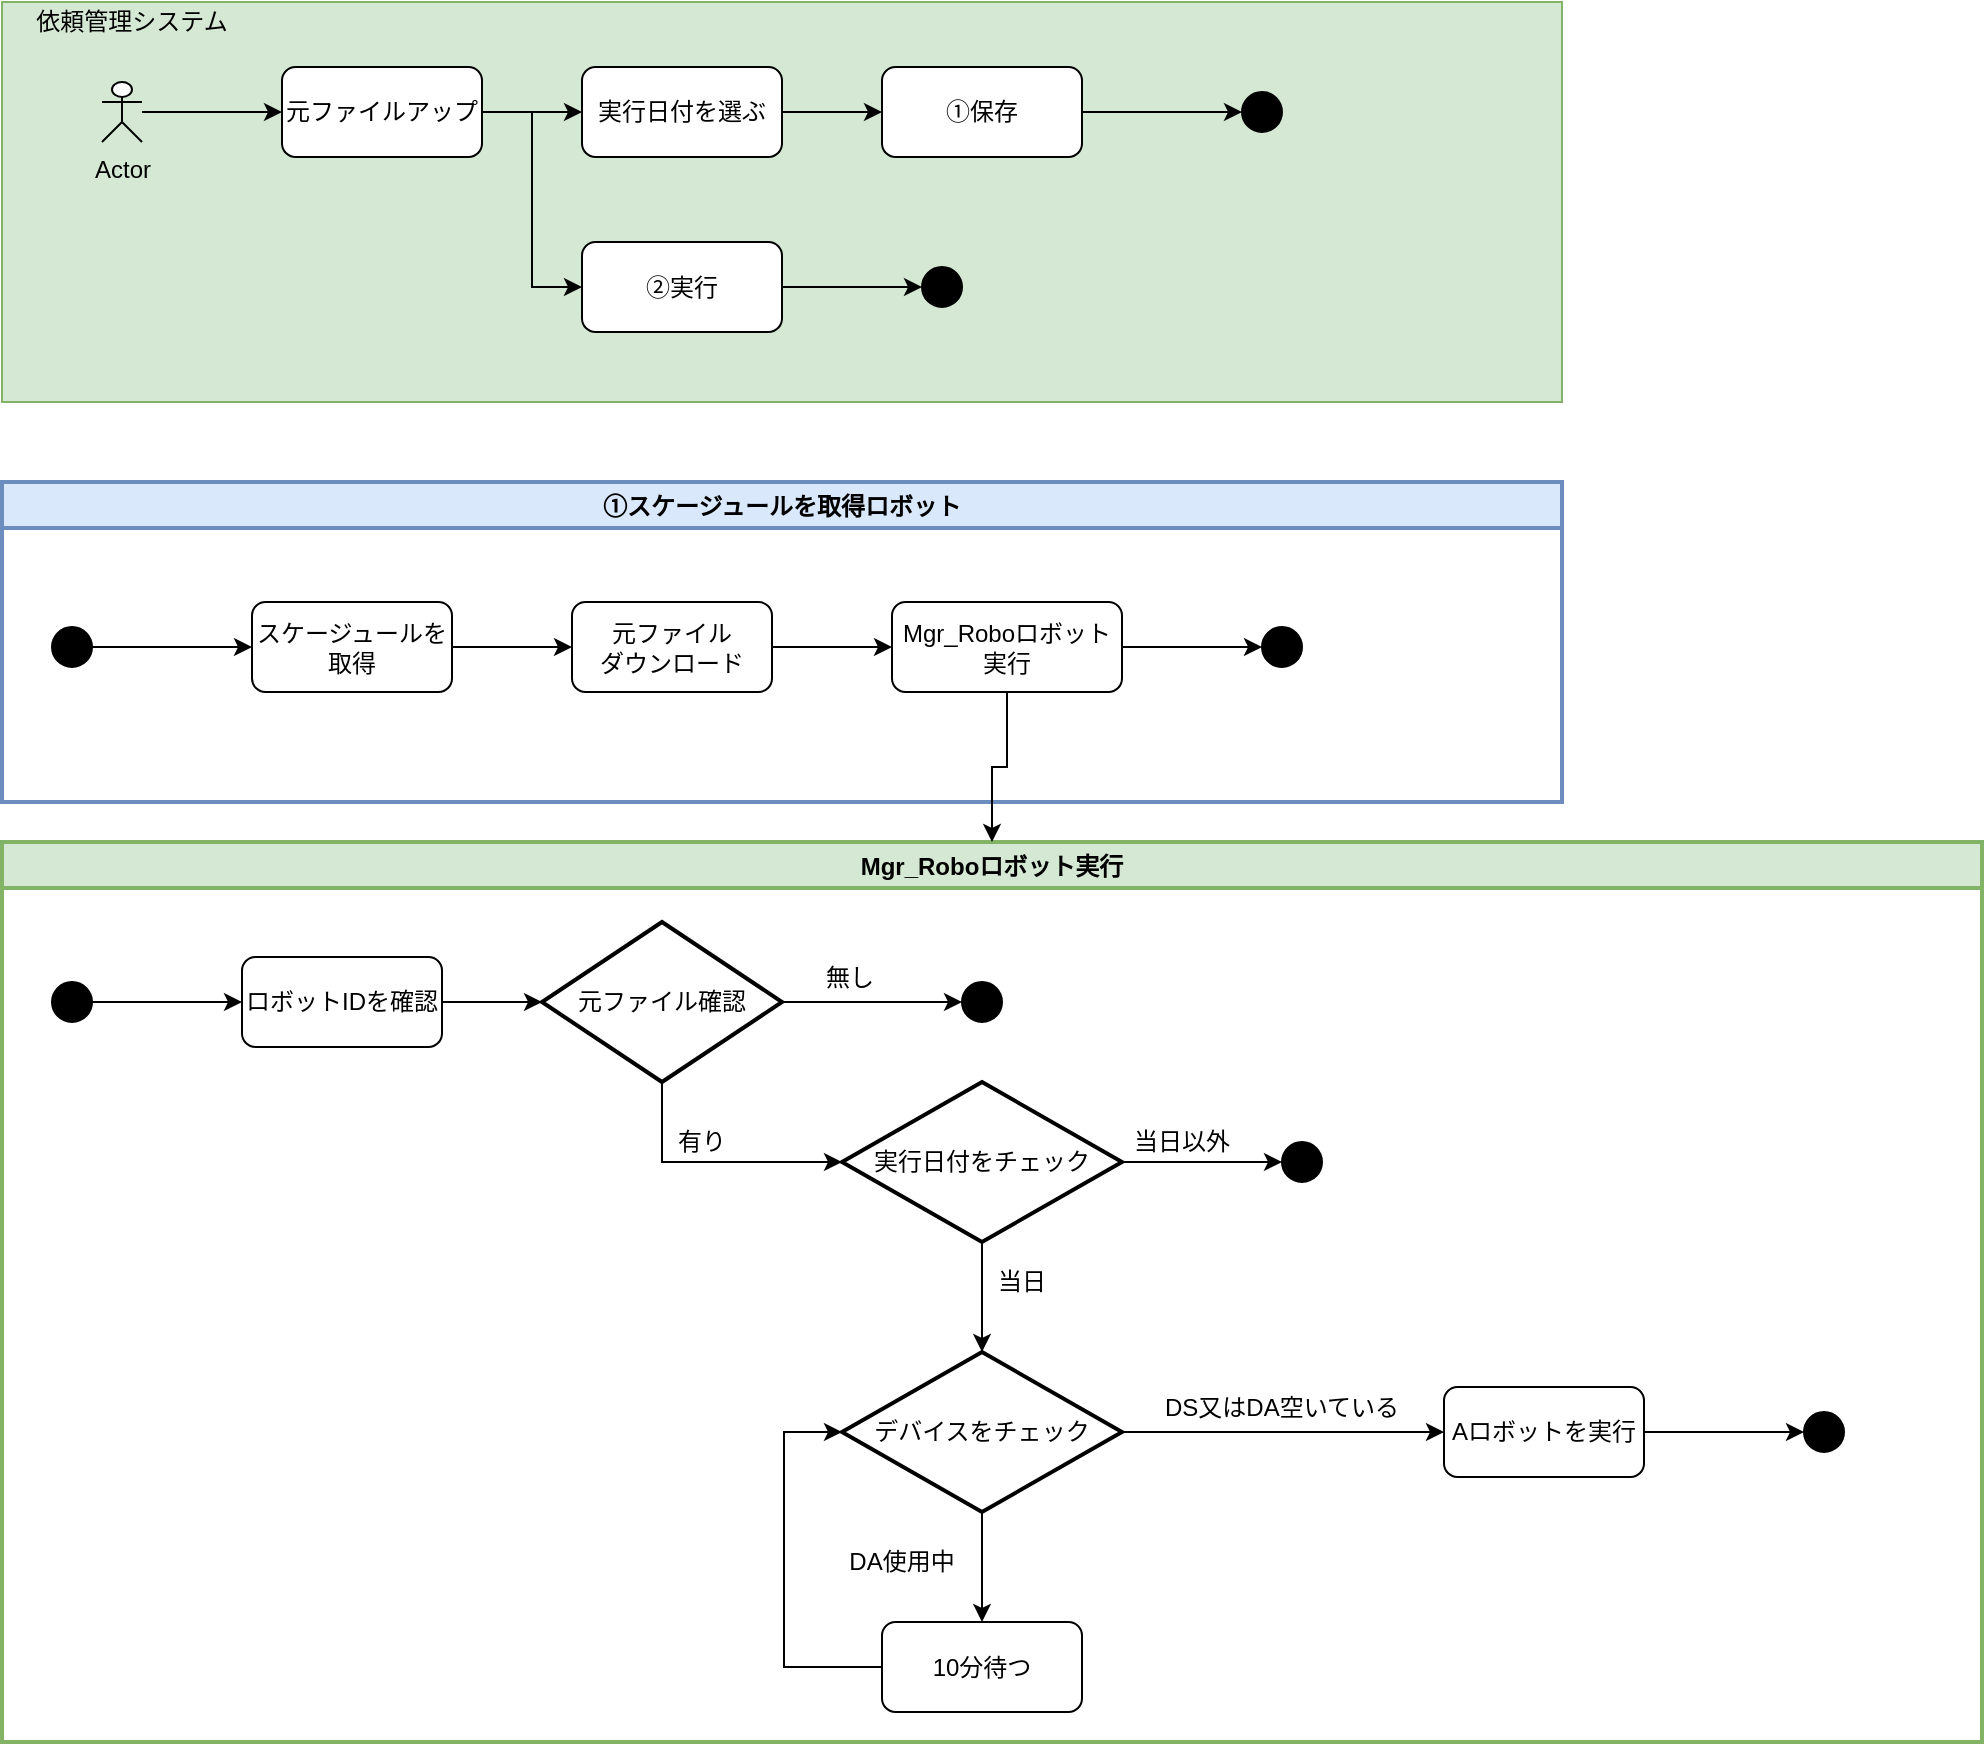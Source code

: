 <mxfile version="14.7.10" type="github">
  <diagram id="28HQwo6OCVCI5V9FNQji" name="Page-1">
    <mxGraphModel dx="1038" dy="617" grid="1" gridSize="10" guides="1" tooltips="1" connect="1" arrows="1" fold="1" page="1" pageScale="1" pageWidth="827" pageHeight="1169" math="0" shadow="0">
      <root>
        <mxCell id="0" />
        <mxCell id="1" parent="0" />
        <mxCell id="8I93Kz_Mq9PfsjWz6-mo-1" value="" style="rounded=0;whiteSpace=wrap;html=1;fillColor=#d5e8d4;strokeColor=#82b366;" vertex="1" parent="1">
          <mxGeometry x="10" y="20" width="780" height="200" as="geometry" />
        </mxCell>
        <mxCell id="8I93Kz_Mq9PfsjWz6-mo-2" value="依頼管理システム" style="text;html=1;strokeColor=none;fillColor=none;align=center;verticalAlign=middle;whiteSpace=wrap;rounded=0;strokeWidth=2;" vertex="1" parent="1">
          <mxGeometry x="20" y="20" width="110" height="20" as="geometry" />
        </mxCell>
        <mxCell id="8I93Kz_Mq9PfsjWz6-mo-7" style="edgeStyle=orthogonalEdgeStyle;rounded=0;orthogonalLoop=1;jettySize=auto;html=1;" edge="1" parent="1" source="8I93Kz_Mq9PfsjWz6-mo-3" target="8I93Kz_Mq9PfsjWz6-mo-4">
          <mxGeometry relative="1" as="geometry" />
        </mxCell>
        <mxCell id="8I93Kz_Mq9PfsjWz6-mo-3" value="Actor" style="shape=umlActor;verticalLabelPosition=bottom;verticalAlign=top;html=1;outlineConnect=0;" vertex="1" parent="1">
          <mxGeometry x="60" y="60" width="20" height="30" as="geometry" />
        </mxCell>
        <mxCell id="8I93Kz_Mq9PfsjWz6-mo-8" style="edgeStyle=orthogonalEdgeStyle;rounded=0;orthogonalLoop=1;jettySize=auto;html=1;" edge="1" parent="1" source="8I93Kz_Mq9PfsjWz6-mo-4" target="8I93Kz_Mq9PfsjWz6-mo-5">
          <mxGeometry relative="1" as="geometry" />
        </mxCell>
        <mxCell id="8I93Kz_Mq9PfsjWz6-mo-15" style="edgeStyle=orthogonalEdgeStyle;rounded=0;orthogonalLoop=1;jettySize=auto;html=1;entryX=0;entryY=0.5;entryDx=0;entryDy=0;" edge="1" parent="1" source="8I93Kz_Mq9PfsjWz6-mo-4" target="8I93Kz_Mq9PfsjWz6-mo-13">
          <mxGeometry relative="1" as="geometry" />
        </mxCell>
        <mxCell id="8I93Kz_Mq9PfsjWz6-mo-4" value="元ファイルアップ" style="rounded=1;whiteSpace=wrap;html=1;" vertex="1" parent="1">
          <mxGeometry x="150" y="52.5" width="100" height="45" as="geometry" />
        </mxCell>
        <mxCell id="8I93Kz_Mq9PfsjWz6-mo-9" style="edgeStyle=orthogonalEdgeStyle;rounded=0;orthogonalLoop=1;jettySize=auto;html=1;" edge="1" parent="1" source="8I93Kz_Mq9PfsjWz6-mo-5" target="8I93Kz_Mq9PfsjWz6-mo-6">
          <mxGeometry relative="1" as="geometry" />
        </mxCell>
        <mxCell id="8I93Kz_Mq9PfsjWz6-mo-5" value="実行日付を選ぶ" style="rounded=1;whiteSpace=wrap;html=1;" vertex="1" parent="1">
          <mxGeometry x="300" y="52.5" width="100" height="45" as="geometry" />
        </mxCell>
        <mxCell id="8I93Kz_Mq9PfsjWz6-mo-12" style="edgeStyle=orthogonalEdgeStyle;rounded=0;orthogonalLoop=1;jettySize=auto;html=1;entryX=0;entryY=0.5;entryDx=0;entryDy=0;" edge="1" parent="1" source="8I93Kz_Mq9PfsjWz6-mo-6" target="8I93Kz_Mq9PfsjWz6-mo-11">
          <mxGeometry relative="1" as="geometry" />
        </mxCell>
        <mxCell id="8I93Kz_Mq9PfsjWz6-mo-6" value="①保存" style="rounded=1;whiteSpace=wrap;html=1;" vertex="1" parent="1">
          <mxGeometry x="450" y="52.5" width="100" height="45" as="geometry" />
        </mxCell>
        <mxCell id="8I93Kz_Mq9PfsjWz6-mo-11" value="" style="ellipse;whiteSpace=wrap;html=1;aspect=fixed;fillColor=#000000;" vertex="1" parent="1">
          <mxGeometry x="630" y="65" width="20" height="20" as="geometry" />
        </mxCell>
        <mxCell id="8I93Kz_Mq9PfsjWz6-mo-16" style="edgeStyle=orthogonalEdgeStyle;rounded=0;orthogonalLoop=1;jettySize=auto;html=1;entryX=0;entryY=0.5;entryDx=0;entryDy=0;" edge="1" parent="1" source="8I93Kz_Mq9PfsjWz6-mo-13" target="8I93Kz_Mq9PfsjWz6-mo-14">
          <mxGeometry relative="1" as="geometry" />
        </mxCell>
        <mxCell id="8I93Kz_Mq9PfsjWz6-mo-13" value="②実行" style="rounded=1;whiteSpace=wrap;html=1;" vertex="1" parent="1">
          <mxGeometry x="300" y="140" width="100" height="45" as="geometry" />
        </mxCell>
        <mxCell id="8I93Kz_Mq9PfsjWz6-mo-14" value="" style="ellipse;whiteSpace=wrap;html=1;aspect=fixed;fillColor=#000000;" vertex="1" parent="1">
          <mxGeometry x="470" y="152.5" width="20" height="20" as="geometry" />
        </mxCell>
        <mxCell id="8I93Kz_Mq9PfsjWz6-mo-22" style="edgeStyle=orthogonalEdgeStyle;rounded=0;orthogonalLoop=1;jettySize=auto;html=1;entryX=0;entryY=0.5;entryDx=0;entryDy=0;" edge="1" parent="1" target="8I93Kz_Mq9PfsjWz6-mo-21">
          <mxGeometry relative="1" as="geometry">
            <mxPoint x="60" y="312.5" as="sourcePoint" />
          </mxGeometry>
        </mxCell>
        <mxCell id="8I93Kz_Mq9PfsjWz6-mo-27" style="edgeStyle=orthogonalEdgeStyle;rounded=0;orthogonalLoop=1;jettySize=auto;html=1;" edge="1" parent="1" target="8I93Kz_Mq9PfsjWz6-mo-23">
          <mxGeometry relative="1" as="geometry">
            <mxPoint x="240" y="312.5" as="sourcePoint" />
          </mxGeometry>
        </mxCell>
        <mxCell id="8I93Kz_Mq9PfsjWz6-mo-28" style="edgeStyle=orthogonalEdgeStyle;rounded=0;orthogonalLoop=1;jettySize=auto;html=1;" edge="1" parent="1" target="8I93Kz_Mq9PfsjWz6-mo-25">
          <mxGeometry relative="1" as="geometry">
            <mxPoint x="400" y="312.5" as="sourcePoint" />
          </mxGeometry>
        </mxCell>
        <mxCell id="8I93Kz_Mq9PfsjWz6-mo-29" style="edgeStyle=orthogonalEdgeStyle;rounded=0;orthogonalLoop=1;jettySize=auto;html=1;" edge="1" parent="1" target="8I93Kz_Mq9PfsjWz6-mo-26">
          <mxGeometry relative="1" as="geometry">
            <mxPoint x="580" y="312.5" as="sourcePoint" />
          </mxGeometry>
        </mxCell>
        <mxCell id="8I93Kz_Mq9PfsjWz6-mo-30" value="①スケージュールを取得ロボット" style="swimlane;strokeColor=#6c8ebf;strokeWidth=2;fillColor=#dae8fc;" vertex="1" parent="1">
          <mxGeometry x="10" y="260" width="780" height="160" as="geometry" />
        </mxCell>
        <mxCell id="8I93Kz_Mq9PfsjWz6-mo-42" style="edgeStyle=orthogonalEdgeStyle;rounded=0;orthogonalLoop=1;jettySize=auto;html=1;entryX=0;entryY=0.5;entryDx=0;entryDy=0;" edge="1" parent="8I93Kz_Mq9PfsjWz6-mo-30" source="8I93Kz_Mq9PfsjWz6-mo-36" target="8I93Kz_Mq9PfsjWz6-mo-37">
          <mxGeometry relative="1" as="geometry" />
        </mxCell>
        <mxCell id="8I93Kz_Mq9PfsjWz6-mo-36" value="" style="ellipse;whiteSpace=wrap;html=1;aspect=fixed;fillColor=#000000;" vertex="1" parent="8I93Kz_Mq9PfsjWz6-mo-30">
          <mxGeometry x="25" y="72.5" width="20" height="20" as="geometry" />
        </mxCell>
        <mxCell id="8I93Kz_Mq9PfsjWz6-mo-43" style="edgeStyle=orthogonalEdgeStyle;rounded=0;orthogonalLoop=1;jettySize=auto;html=1;" edge="1" parent="8I93Kz_Mq9PfsjWz6-mo-30" source="8I93Kz_Mq9PfsjWz6-mo-37" target="8I93Kz_Mq9PfsjWz6-mo-38">
          <mxGeometry relative="1" as="geometry" />
        </mxCell>
        <mxCell id="8I93Kz_Mq9PfsjWz6-mo-37" value="スケージュールを取得" style="rounded=1;whiteSpace=wrap;html=1;" vertex="1" parent="8I93Kz_Mq9PfsjWz6-mo-30">
          <mxGeometry x="125" y="60" width="100" height="45" as="geometry" />
        </mxCell>
        <mxCell id="8I93Kz_Mq9PfsjWz6-mo-44" style="edgeStyle=orthogonalEdgeStyle;rounded=0;orthogonalLoop=1;jettySize=auto;html=1;entryX=0;entryY=0.5;entryDx=0;entryDy=0;" edge="1" parent="8I93Kz_Mq9PfsjWz6-mo-30" source="8I93Kz_Mq9PfsjWz6-mo-38" target="8I93Kz_Mq9PfsjWz6-mo-39">
          <mxGeometry relative="1" as="geometry" />
        </mxCell>
        <mxCell id="8I93Kz_Mq9PfsjWz6-mo-38" value="元ファイル&lt;br&gt;ダウンロード" style="rounded=1;whiteSpace=wrap;html=1;" vertex="1" parent="8I93Kz_Mq9PfsjWz6-mo-30">
          <mxGeometry x="285" y="60" width="100" height="45" as="geometry" />
        </mxCell>
        <mxCell id="8I93Kz_Mq9PfsjWz6-mo-39" value="Mgr_Roboロボット実行" style="rounded=1;whiteSpace=wrap;html=1;" vertex="1" parent="8I93Kz_Mq9PfsjWz6-mo-30">
          <mxGeometry x="445" y="60" width="115" height="45" as="geometry" />
        </mxCell>
        <mxCell id="8I93Kz_Mq9PfsjWz6-mo-40" value="" style="ellipse;whiteSpace=wrap;html=1;aspect=fixed;fillColor=#000000;" vertex="1" parent="8I93Kz_Mq9PfsjWz6-mo-30">
          <mxGeometry x="630" y="72.5" width="20" height="20" as="geometry" />
        </mxCell>
        <mxCell id="8I93Kz_Mq9PfsjWz6-mo-45" style="edgeStyle=orthogonalEdgeStyle;rounded=0;orthogonalLoop=1;jettySize=auto;html=1;" edge="1" parent="1" source="8I93Kz_Mq9PfsjWz6-mo-39">
          <mxGeometry relative="1" as="geometry">
            <mxPoint x="640" y="342.5" as="targetPoint" />
          </mxGeometry>
        </mxCell>
        <mxCell id="8I93Kz_Mq9PfsjWz6-mo-46" value="Mgr_Roboロボット実行" style="swimlane;strokeColor=#82b366;strokeWidth=2;fillColor=#d5e8d4;" vertex="1" parent="1">
          <mxGeometry x="10" y="440" width="990" height="450" as="geometry" />
        </mxCell>
        <mxCell id="8I93Kz_Mq9PfsjWz6-mo-55" style="edgeStyle=orthogonalEdgeStyle;rounded=0;orthogonalLoop=1;jettySize=auto;html=1;" edge="1" parent="8I93Kz_Mq9PfsjWz6-mo-46" source="8I93Kz_Mq9PfsjWz6-mo-47" target="8I93Kz_Mq9PfsjWz6-mo-48">
          <mxGeometry relative="1" as="geometry" />
        </mxCell>
        <mxCell id="8I93Kz_Mq9PfsjWz6-mo-47" value="" style="ellipse;whiteSpace=wrap;html=1;aspect=fixed;fillColor=#000000;" vertex="1" parent="8I93Kz_Mq9PfsjWz6-mo-46">
          <mxGeometry x="25" y="70" width="20" height="20" as="geometry" />
        </mxCell>
        <mxCell id="8I93Kz_Mq9PfsjWz6-mo-56" style="edgeStyle=orthogonalEdgeStyle;rounded=0;orthogonalLoop=1;jettySize=auto;html=1;entryX=0;entryY=0.5;entryDx=0;entryDy=0;" edge="1" parent="8I93Kz_Mq9PfsjWz6-mo-46" source="8I93Kz_Mq9PfsjWz6-mo-48" target="8I93Kz_Mq9PfsjWz6-mo-50">
          <mxGeometry relative="1" as="geometry" />
        </mxCell>
        <mxCell id="8I93Kz_Mq9PfsjWz6-mo-48" value="ロボットIDを確認" style="rounded=1;whiteSpace=wrap;html=1;" vertex="1" parent="8I93Kz_Mq9PfsjWz6-mo-46">
          <mxGeometry x="120" y="57.5" width="100" height="45" as="geometry" />
        </mxCell>
        <mxCell id="8I93Kz_Mq9PfsjWz6-mo-73" style="edgeStyle=orthogonalEdgeStyle;rounded=0;orthogonalLoop=1;jettySize=auto;html=1;entryX=0;entryY=0.5;entryDx=0;entryDy=0;" edge="1" parent="8I93Kz_Mq9PfsjWz6-mo-46" source="8I93Kz_Mq9PfsjWz6-mo-49" target="8I93Kz_Mq9PfsjWz6-mo-72">
          <mxGeometry relative="1" as="geometry" />
        </mxCell>
        <mxCell id="8I93Kz_Mq9PfsjWz6-mo-49" value="Aロボットを実行" style="rounded=1;whiteSpace=wrap;html=1;" vertex="1" parent="8I93Kz_Mq9PfsjWz6-mo-46">
          <mxGeometry x="721" y="272.5" width="100" height="45" as="geometry" />
        </mxCell>
        <mxCell id="8I93Kz_Mq9PfsjWz6-mo-58" style="edgeStyle=orthogonalEdgeStyle;rounded=0;orthogonalLoop=1;jettySize=auto;html=1;" edge="1" parent="8I93Kz_Mq9PfsjWz6-mo-46" source="8I93Kz_Mq9PfsjWz6-mo-50" target="8I93Kz_Mq9PfsjWz6-mo-54">
          <mxGeometry relative="1" as="geometry">
            <Array as="points">
              <mxPoint x="330" y="160" />
            </Array>
          </mxGeometry>
        </mxCell>
        <mxCell id="8I93Kz_Mq9PfsjWz6-mo-50" value="&lt;span&gt;元ファイル確認&lt;/span&gt;" style="rhombus;whiteSpace=wrap;html=1;strokeColor=#000000;strokeWidth=2;fillColor=#FFFFFF;" vertex="1" parent="8I93Kz_Mq9PfsjWz6-mo-46">
          <mxGeometry x="270" y="40" width="120" height="80" as="geometry" />
        </mxCell>
        <mxCell id="8I93Kz_Mq9PfsjWz6-mo-52" value="" style="ellipse;whiteSpace=wrap;html=1;aspect=fixed;fillColor=#000000;" vertex="1" parent="8I93Kz_Mq9PfsjWz6-mo-46">
          <mxGeometry x="480" y="70" width="20" height="20" as="geometry" />
        </mxCell>
        <mxCell id="8I93Kz_Mq9PfsjWz6-mo-68" style="edgeStyle=orthogonalEdgeStyle;rounded=0;orthogonalLoop=1;jettySize=auto;html=1;entryX=0;entryY=0.5;entryDx=0;entryDy=0;" edge="1" parent="8I93Kz_Mq9PfsjWz6-mo-46" source="8I93Kz_Mq9PfsjWz6-mo-51" target="8I93Kz_Mq9PfsjWz6-mo-64">
          <mxGeometry relative="1" as="geometry">
            <Array as="points">
              <mxPoint x="391" y="413" />
              <mxPoint x="391" y="295" />
            </Array>
          </mxGeometry>
        </mxCell>
        <mxCell id="8I93Kz_Mq9PfsjWz6-mo-51" value="10分待つ" style="rounded=1;whiteSpace=wrap;html=1;" vertex="1" parent="8I93Kz_Mq9PfsjWz6-mo-46">
          <mxGeometry x="440" y="390" width="100" height="45" as="geometry" />
        </mxCell>
        <mxCell id="8I93Kz_Mq9PfsjWz6-mo-62" style="edgeStyle=orthogonalEdgeStyle;rounded=0;orthogonalLoop=1;jettySize=auto;html=1;entryX=0;entryY=0.5;entryDx=0;entryDy=0;" edge="1" parent="8I93Kz_Mq9PfsjWz6-mo-46" source="8I93Kz_Mq9PfsjWz6-mo-54" target="8I93Kz_Mq9PfsjWz6-mo-61">
          <mxGeometry relative="1" as="geometry" />
        </mxCell>
        <mxCell id="8I93Kz_Mq9PfsjWz6-mo-65" style="edgeStyle=orthogonalEdgeStyle;rounded=0;orthogonalLoop=1;jettySize=auto;html=1;entryX=0.5;entryY=0;entryDx=0;entryDy=0;" edge="1" parent="8I93Kz_Mq9PfsjWz6-mo-46" source="8I93Kz_Mq9PfsjWz6-mo-54" target="8I93Kz_Mq9PfsjWz6-mo-64">
          <mxGeometry relative="1" as="geometry" />
        </mxCell>
        <mxCell id="8I93Kz_Mq9PfsjWz6-mo-54" value="&lt;span&gt;実行日付をチェック&lt;/span&gt;" style="rhombus;whiteSpace=wrap;html=1;strokeColor=#000000;strokeWidth=2;fillColor=#FFFFFF;" vertex="1" parent="8I93Kz_Mq9PfsjWz6-mo-46">
          <mxGeometry x="420" y="120" width="140" height="80" as="geometry" />
        </mxCell>
        <mxCell id="8I93Kz_Mq9PfsjWz6-mo-57" style="edgeStyle=orthogonalEdgeStyle;rounded=0;orthogonalLoop=1;jettySize=auto;html=1;entryX=0;entryY=0.5;entryDx=0;entryDy=0;" edge="1" parent="8I93Kz_Mq9PfsjWz6-mo-46" source="8I93Kz_Mq9PfsjWz6-mo-50" target="8I93Kz_Mq9PfsjWz6-mo-52">
          <mxGeometry relative="1" as="geometry">
            <mxPoint x="430" y="80" as="targetPoint" />
          </mxGeometry>
        </mxCell>
        <mxCell id="8I93Kz_Mq9PfsjWz6-mo-59" value="無し" style="text;html=1;strokeColor=none;fillColor=none;align=center;verticalAlign=middle;whiteSpace=wrap;rounded=0;" vertex="1" parent="8I93Kz_Mq9PfsjWz6-mo-46">
          <mxGeometry x="404" y="57.5" width="40" height="20" as="geometry" />
        </mxCell>
        <mxCell id="8I93Kz_Mq9PfsjWz6-mo-60" value="有り" style="text;html=1;strokeColor=none;fillColor=none;align=center;verticalAlign=middle;whiteSpace=wrap;rounded=0;" vertex="1" parent="8I93Kz_Mq9PfsjWz6-mo-46">
          <mxGeometry x="330" y="140" width="40" height="20" as="geometry" />
        </mxCell>
        <mxCell id="8I93Kz_Mq9PfsjWz6-mo-61" value="" style="ellipse;whiteSpace=wrap;html=1;aspect=fixed;fillColor=#000000;" vertex="1" parent="8I93Kz_Mq9PfsjWz6-mo-46">
          <mxGeometry x="640" y="150" width="20" height="20" as="geometry" />
        </mxCell>
        <mxCell id="8I93Kz_Mq9PfsjWz6-mo-63" value="当日以外" style="text;html=1;strokeColor=none;fillColor=none;align=center;verticalAlign=middle;whiteSpace=wrap;rounded=0;" vertex="1" parent="8I93Kz_Mq9PfsjWz6-mo-46">
          <mxGeometry x="560" y="140" width="60" height="20" as="geometry" />
        </mxCell>
        <mxCell id="8I93Kz_Mq9PfsjWz6-mo-67" style="edgeStyle=orthogonalEdgeStyle;rounded=0;orthogonalLoop=1;jettySize=auto;html=1;entryX=0.5;entryY=0;entryDx=0;entryDy=0;" edge="1" parent="8I93Kz_Mq9PfsjWz6-mo-46" source="8I93Kz_Mq9PfsjWz6-mo-64" target="8I93Kz_Mq9PfsjWz6-mo-51">
          <mxGeometry relative="1" as="geometry" />
        </mxCell>
        <mxCell id="8I93Kz_Mq9PfsjWz6-mo-70" style="edgeStyle=orthogonalEdgeStyle;rounded=0;orthogonalLoop=1;jettySize=auto;html=1;" edge="1" parent="8I93Kz_Mq9PfsjWz6-mo-46" source="8I93Kz_Mq9PfsjWz6-mo-64" target="8I93Kz_Mq9PfsjWz6-mo-49">
          <mxGeometry relative="1" as="geometry" />
        </mxCell>
        <mxCell id="8I93Kz_Mq9PfsjWz6-mo-64" value="&lt;span&gt;デバイスをチェック&lt;/span&gt;" style="rhombus;whiteSpace=wrap;html=1;strokeColor=#000000;strokeWidth=2;fillColor=#FFFFFF;" vertex="1" parent="8I93Kz_Mq9PfsjWz6-mo-46">
          <mxGeometry x="420" y="255" width="140" height="80" as="geometry" />
        </mxCell>
        <mxCell id="8I93Kz_Mq9PfsjWz6-mo-66" value="当日" style="text;html=1;strokeColor=none;fillColor=none;align=center;verticalAlign=middle;whiteSpace=wrap;rounded=0;" vertex="1" parent="8I93Kz_Mq9PfsjWz6-mo-46">
          <mxGeometry x="490" y="210" width="40" height="20" as="geometry" />
        </mxCell>
        <mxCell id="8I93Kz_Mq9PfsjWz6-mo-69" value="DA使用中" style="text;html=1;strokeColor=none;fillColor=none;align=center;verticalAlign=middle;whiteSpace=wrap;rounded=0;" vertex="1" parent="8I93Kz_Mq9PfsjWz6-mo-46">
          <mxGeometry x="420" y="350" width="60" height="20" as="geometry" />
        </mxCell>
        <mxCell id="8I93Kz_Mq9PfsjWz6-mo-71" value="DS又はDA空いている" style="text;html=1;strokeColor=none;fillColor=none;align=center;verticalAlign=middle;whiteSpace=wrap;rounded=0;" vertex="1" parent="8I93Kz_Mq9PfsjWz6-mo-46">
          <mxGeometry x="570" y="272.5" width="140" height="20" as="geometry" />
        </mxCell>
        <mxCell id="8I93Kz_Mq9PfsjWz6-mo-72" value="" style="ellipse;whiteSpace=wrap;html=1;aspect=fixed;fillColor=#000000;" vertex="1" parent="8I93Kz_Mq9PfsjWz6-mo-46">
          <mxGeometry x="901" y="285" width="20" height="20" as="geometry" />
        </mxCell>
        <mxCell id="8I93Kz_Mq9PfsjWz6-mo-74" style="edgeStyle=orthogonalEdgeStyle;rounded=0;orthogonalLoop=1;jettySize=auto;html=1;" edge="1" parent="1" source="8I93Kz_Mq9PfsjWz6-mo-39" target="8I93Kz_Mq9PfsjWz6-mo-46">
          <mxGeometry relative="1" as="geometry" />
        </mxCell>
      </root>
    </mxGraphModel>
  </diagram>
</mxfile>
